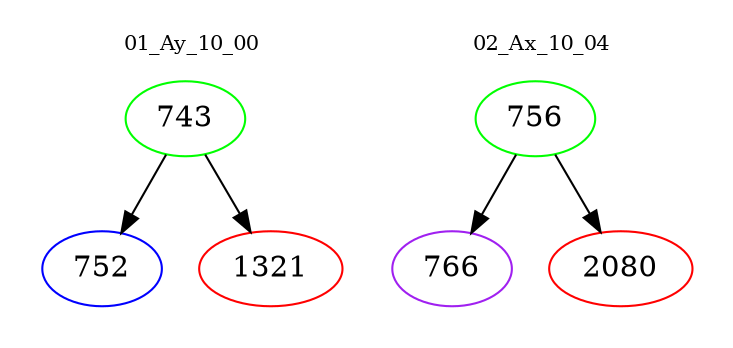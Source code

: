 digraph{
subgraph cluster_0 {
color = white
label = "01_Ay_10_00";
fontsize=10;
T0_743 [label="743", color="green"]
T0_743 -> T0_752 [color="black"]
T0_752 [label="752", color="blue"]
T0_743 -> T0_1321 [color="black"]
T0_1321 [label="1321", color="red"]
}
subgraph cluster_1 {
color = white
label = "02_Ax_10_04";
fontsize=10;
T1_756 [label="756", color="green"]
T1_756 -> T1_766 [color="black"]
T1_766 [label="766", color="purple"]
T1_756 -> T1_2080 [color="black"]
T1_2080 [label="2080", color="red"]
}
}
